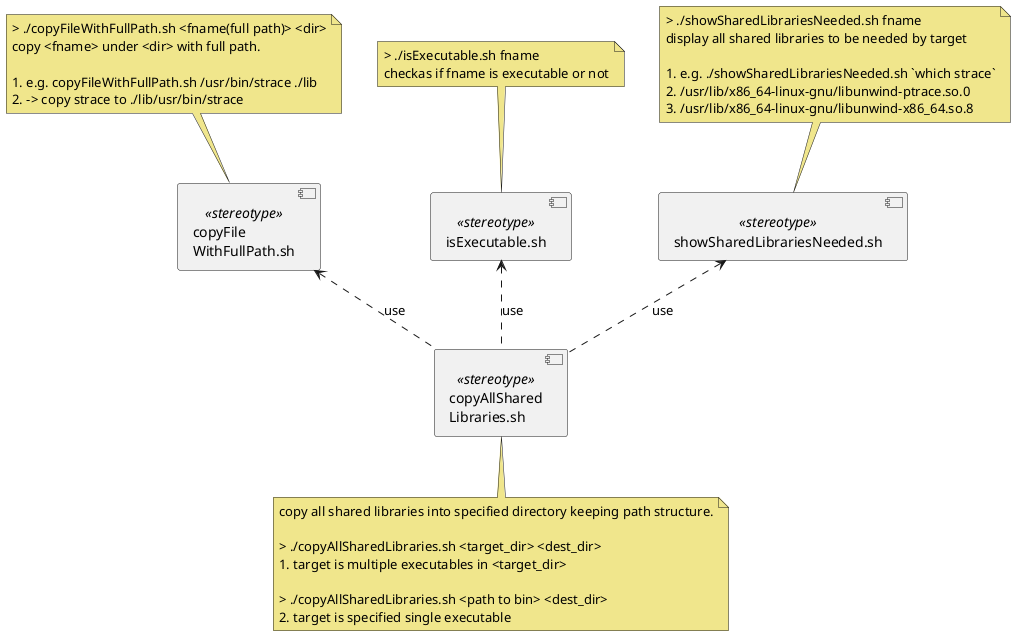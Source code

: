 @startuml


 component "copyAllShared\nLibraries.sh" as copyshared <<stereotype>> {
 }
 note bottom of copyshared #Khaki
copy all shared libraries into specified directory keeping path structure.

> ./copyAllSharedLibraries.sh <target_dir> <dest_dir>
# target is multiple executables in <target_dir>

> ./copyAllSharedLibraries.sh <path to bin> <dest_dir>
# target is specified single executable 
 endnote

' +++++++++++++++++++++++++++++++++++++++++++++++++++++++

 component "copyFile\nWithFullPath.sh" as copyfull <<stereotype>> {
 }
 note top of copyfull #Khaki
> ./copyFileWithFullPath.sh <fname(full path)> <dir>
copy <fname> under <dir> with full path.

# e.g. copyFileWithFullPath.sh /usr/bin/strace ./lib
# -> copy strace to ./lib/usr/bin/strace
 endnote

' +++++++++++++++++++++++++++++++++++++++++++++++++++++++

 component "isExecutable.sh" as exe <<stereotype>> {
 }
 note top of exe #Khaki
> ./isExecutable.sh fname
checkas if fname is executable or not
 endnote
 
' +++++++++++++++++++++++++++++++++++++++++++++++++++++++

 component "showSharedLibrariesNeeded.sh" as showneeded <<stereotype>> {
 }
 note top of showneeded #Khaki
> ./showSharedLibrariesNeeded.sh fname
display all shared libraries to be needed by target

# e.g. ./showSharedLibrariesNeeded.sh `which strace`
#/usr/lib/x86_64-linux-gnu/libunwind-ptrace.so.0
#/usr/lib/x86_64-linux-gnu/libunwind-x86_64.so.8
 endnote

' +++++++++++++++++++++++++++++++++++++++++++++++++++++++

' =======================================================
' construct image
' =======================================================
copyfull <.. copyshared : use
exe <.. copyshared : use
showneeded <.. copyshared : use

@enduml
